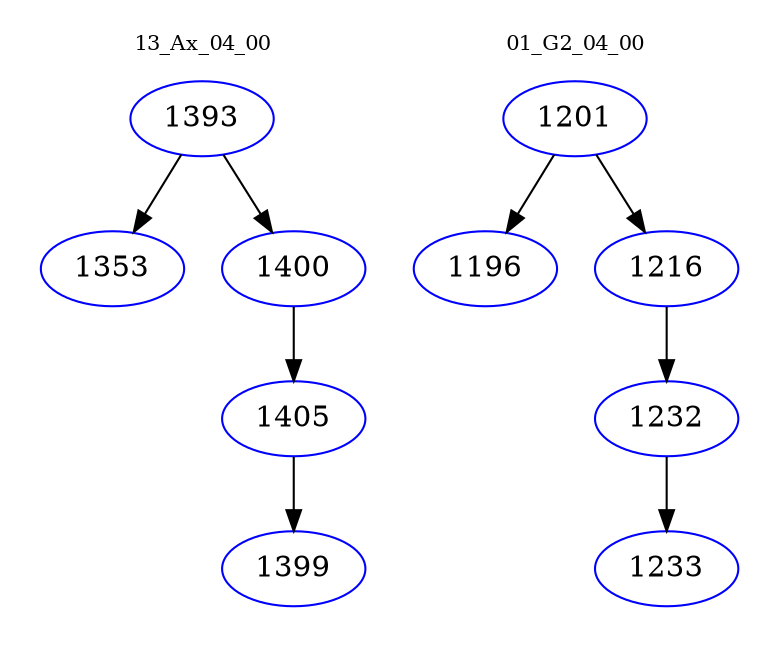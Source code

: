 digraph{
subgraph cluster_0 {
color = white
label = "13_Ax_04_00";
fontsize=10;
T0_1393 [label="1393", color="blue"]
T0_1393 -> T0_1353 [color="black"]
T0_1353 [label="1353", color="blue"]
T0_1393 -> T0_1400 [color="black"]
T0_1400 [label="1400", color="blue"]
T0_1400 -> T0_1405 [color="black"]
T0_1405 [label="1405", color="blue"]
T0_1405 -> T0_1399 [color="black"]
T0_1399 [label="1399", color="blue"]
}
subgraph cluster_1 {
color = white
label = "01_G2_04_00";
fontsize=10;
T1_1201 [label="1201", color="blue"]
T1_1201 -> T1_1196 [color="black"]
T1_1196 [label="1196", color="blue"]
T1_1201 -> T1_1216 [color="black"]
T1_1216 [label="1216", color="blue"]
T1_1216 -> T1_1232 [color="black"]
T1_1232 [label="1232", color="blue"]
T1_1232 -> T1_1233 [color="black"]
T1_1233 [label="1233", color="blue"]
}
}
